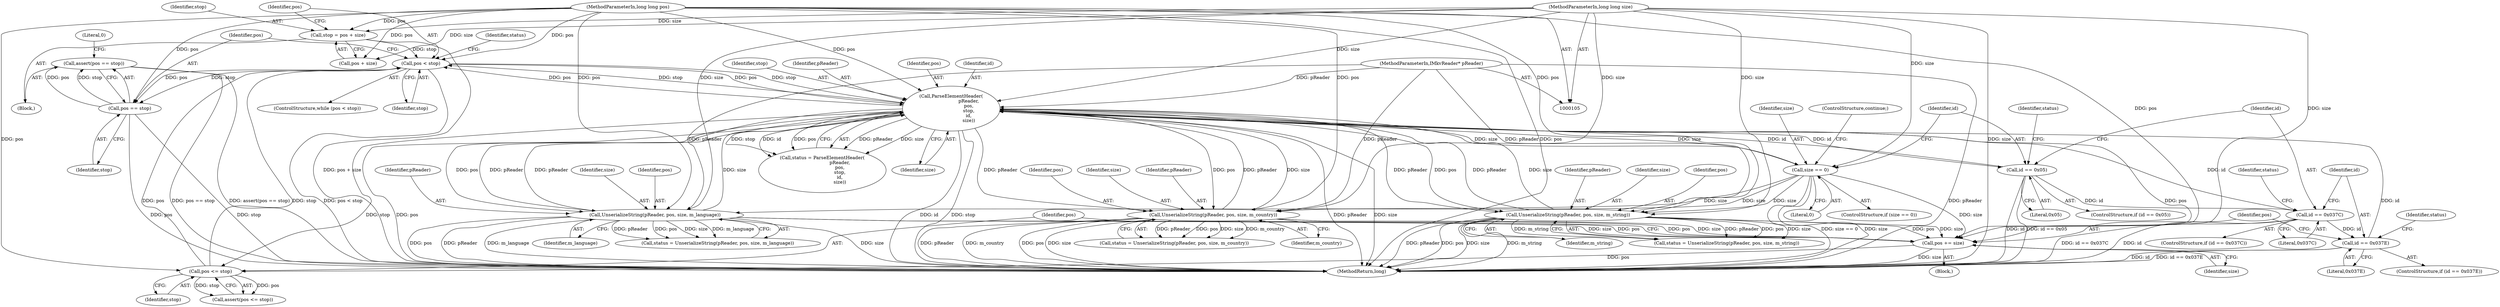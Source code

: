 digraph "1_Android_04839626ed859623901ebd3a5fd483982186b59d_165@API" {
"1000200" [label="(Call,assert(pos == stop))"];
"1000201" [label="(Call,pos == stop)"];
"1000117" [label="(Call,pos < stop)"];
"1000126" [label="(Call,ParseElementHeader(\n                        pReader,\n                        pos,\n                        stop,\n                        id,\n                        size))"];
"1000167" [label="(Call,UnserializeString(pReader, pos, size, m_language))"];
"1000106" [label="(MethodParameterIn,IMkvReader* pReader)"];
"1000107" [label="(MethodParameterIn,long long pos)"];
"1000139" [label="(Call,size == 0)"];
"1000108" [label="(MethodParameterIn,long long size)"];
"1000184" [label="(Call,UnserializeString(pReader, pos, size, m_country))"];
"1000150" [label="(Call,UnserializeString(pReader, pos, size, m_string))"];
"1000178" [label="(Call,id == 0x037E)"];
"1000161" [label="(Call,id == 0x037C)"];
"1000144" [label="(Call,id == 0x05)"];
"1000197" [label="(Call,pos <= stop)"];
"1000193" [label="(Call,pos += size)"];
"1000111" [label="(Call,stop = pos + size)"];
"1000150" [label="(Call,UnserializeString(pReader, pos, size, m_string))"];
"1000120" [label="(Block,)"];
"1000109" [label="(Block,)"];
"1000124" [label="(Call,status = ParseElementHeader(\n                        pReader,\n                        pos,\n                        stop,\n                        id,\n                        size))"];
"1000171" [label="(Identifier,m_language)"];
"1000141" [label="(Literal,0)"];
"1000149" [label="(Identifier,status)"];
"1000151" [label="(Identifier,pReader)"];
"1000201" [label="(Call,pos == stop)"];
"1000126" [label="(Call,ParseElementHeader(\n                        pReader,\n                        pos,\n                        stop,\n                        id,\n                        size))"];
"1000153" [label="(Identifier,size)"];
"1000167" [label="(Call,UnserializeString(pReader, pos, size, m_language))"];
"1000202" [label="(Identifier,pos)"];
"1000193" [label="(Call,pos += size)"];
"1000160" [label="(ControlStructure,if (id == 0x037C))"];
"1000162" [label="(Identifier,id)"];
"1000146" [label="(Literal,0x05)"];
"1000129" [label="(Identifier,stop)"];
"1000198" [label="(Identifier,pos)"];
"1000184" [label="(Call,UnserializeString(pReader, pos, size, m_country))"];
"1000165" [label="(Call,status = UnserializeString(pReader, pos, size, m_language))"];
"1000197" [label="(Call,pos <= stop)"];
"1000127" [label="(Identifier,pReader)"];
"1000152" [label="(Identifier,pos)"];
"1000180" [label="(Literal,0x037E)"];
"1000118" [label="(Identifier,pos)"];
"1000177" [label="(ControlStructure,if (id == 0x037E))"];
"1000178" [label="(Call,id == 0x037E)"];
"1000119" [label="(Identifier,stop)"];
"1000195" [label="(Identifier,size)"];
"1000194" [label="(Identifier,pos)"];
"1000112" [label="(Identifier,stop)"];
"1000139" [label="(Call,size == 0)"];
"1000125" [label="(Identifier,status)"];
"1000182" [label="(Call,status = UnserializeString(pReader, pos, size, m_country))"];
"1000107" [label="(MethodParameterIn,long long pos)"];
"1000161" [label="(Call,id == 0x037C)"];
"1000170" [label="(Identifier,size)"];
"1000186" [label="(Identifier,pos)"];
"1000163" [label="(Literal,0x037C)"];
"1000143" [label="(ControlStructure,if (id == 0x05))"];
"1000131" [label="(Identifier,size)"];
"1000166" [label="(Identifier,status)"];
"1000188" [label="(Identifier,m_country)"];
"1000200" [label="(Call,assert(pos == stop))"];
"1000187" [label="(Identifier,size)"];
"1000148" [label="(Call,status = UnserializeString(pReader, pos, size, m_string))"];
"1000106" [label="(MethodParameterIn,IMkvReader* pReader)"];
"1000128" [label="(Identifier,pos)"];
"1000116" [label="(ControlStructure,while (pos < stop))"];
"1000183" [label="(Identifier,status)"];
"1000138" [label="(ControlStructure,if (size == 0))"];
"1000179" [label="(Identifier,id)"];
"1000199" [label="(Identifier,stop)"];
"1000111" [label="(Call,stop = pos + size)"];
"1000113" [label="(Call,pos + size)"];
"1000206" [label="(MethodReturn,long)"];
"1000169" [label="(Identifier,pos)"];
"1000108" [label="(MethodParameterIn,long long size)"];
"1000140" [label="(Identifier,size)"];
"1000145" [label="(Identifier,id)"];
"1000142" [label="(ControlStructure,continue;)"];
"1000154" [label="(Identifier,m_string)"];
"1000205" [label="(Literal,0)"];
"1000203" [label="(Identifier,stop)"];
"1000117" [label="(Call,pos < stop)"];
"1000196" [label="(Call,assert(pos <= stop))"];
"1000168" [label="(Identifier,pReader)"];
"1000185" [label="(Identifier,pReader)"];
"1000144" [label="(Call,id == 0x05)"];
"1000130" [label="(Identifier,id)"];
"1000200" -> "1000109"  [label="AST: "];
"1000200" -> "1000201"  [label="CFG: "];
"1000201" -> "1000200"  [label="AST: "];
"1000205" -> "1000200"  [label="CFG: "];
"1000200" -> "1000206"  [label="DDG: pos == stop"];
"1000200" -> "1000206"  [label="DDG: assert(pos == stop)"];
"1000201" -> "1000200"  [label="DDG: pos"];
"1000201" -> "1000200"  [label="DDG: stop"];
"1000201" -> "1000203"  [label="CFG: "];
"1000202" -> "1000201"  [label="AST: "];
"1000203" -> "1000201"  [label="AST: "];
"1000201" -> "1000206"  [label="DDG: stop"];
"1000201" -> "1000206"  [label="DDG: pos"];
"1000117" -> "1000201"  [label="DDG: pos"];
"1000117" -> "1000201"  [label="DDG: stop"];
"1000107" -> "1000201"  [label="DDG: pos"];
"1000117" -> "1000116"  [label="AST: "];
"1000117" -> "1000119"  [label="CFG: "];
"1000118" -> "1000117"  [label="AST: "];
"1000119" -> "1000117"  [label="AST: "];
"1000125" -> "1000117"  [label="CFG: "];
"1000202" -> "1000117"  [label="CFG: "];
"1000117" -> "1000206"  [label="DDG: pos < stop"];
"1000126" -> "1000117"  [label="DDG: pos"];
"1000126" -> "1000117"  [label="DDG: stop"];
"1000197" -> "1000117"  [label="DDG: pos"];
"1000197" -> "1000117"  [label="DDG: stop"];
"1000107" -> "1000117"  [label="DDG: pos"];
"1000111" -> "1000117"  [label="DDG: stop"];
"1000117" -> "1000126"  [label="DDG: pos"];
"1000117" -> "1000126"  [label="DDG: stop"];
"1000126" -> "1000124"  [label="AST: "];
"1000126" -> "1000131"  [label="CFG: "];
"1000127" -> "1000126"  [label="AST: "];
"1000128" -> "1000126"  [label="AST: "];
"1000129" -> "1000126"  [label="AST: "];
"1000130" -> "1000126"  [label="AST: "];
"1000131" -> "1000126"  [label="AST: "];
"1000124" -> "1000126"  [label="CFG: "];
"1000126" -> "1000206"  [label="DDG: pos"];
"1000126" -> "1000206"  [label="DDG: id"];
"1000126" -> "1000206"  [label="DDG: stop"];
"1000126" -> "1000206"  [label="DDG: pReader"];
"1000126" -> "1000206"  [label="DDG: size"];
"1000126" -> "1000124"  [label="DDG: pReader"];
"1000126" -> "1000124"  [label="DDG: size"];
"1000126" -> "1000124"  [label="DDG: stop"];
"1000126" -> "1000124"  [label="DDG: id"];
"1000126" -> "1000124"  [label="DDG: pos"];
"1000167" -> "1000126"  [label="DDG: pReader"];
"1000167" -> "1000126"  [label="DDG: size"];
"1000184" -> "1000126"  [label="DDG: pReader"];
"1000184" -> "1000126"  [label="DDG: size"];
"1000150" -> "1000126"  [label="DDG: pReader"];
"1000150" -> "1000126"  [label="DDG: size"];
"1000106" -> "1000126"  [label="DDG: pReader"];
"1000107" -> "1000126"  [label="DDG: pos"];
"1000178" -> "1000126"  [label="DDG: id"];
"1000144" -> "1000126"  [label="DDG: id"];
"1000161" -> "1000126"  [label="DDG: id"];
"1000139" -> "1000126"  [label="DDG: size"];
"1000108" -> "1000126"  [label="DDG: size"];
"1000126" -> "1000139"  [label="DDG: size"];
"1000126" -> "1000144"  [label="DDG: id"];
"1000126" -> "1000150"  [label="DDG: pReader"];
"1000126" -> "1000150"  [label="DDG: pos"];
"1000126" -> "1000167"  [label="DDG: pReader"];
"1000126" -> "1000167"  [label="DDG: pos"];
"1000126" -> "1000184"  [label="DDG: pReader"];
"1000126" -> "1000184"  [label="DDG: pos"];
"1000126" -> "1000193"  [label="DDG: pos"];
"1000126" -> "1000197"  [label="DDG: stop"];
"1000167" -> "1000165"  [label="AST: "];
"1000167" -> "1000171"  [label="CFG: "];
"1000168" -> "1000167"  [label="AST: "];
"1000169" -> "1000167"  [label="AST: "];
"1000170" -> "1000167"  [label="AST: "];
"1000171" -> "1000167"  [label="AST: "];
"1000165" -> "1000167"  [label="CFG: "];
"1000167" -> "1000206"  [label="DDG: pos"];
"1000167" -> "1000206"  [label="DDG: pReader"];
"1000167" -> "1000206"  [label="DDG: m_language"];
"1000167" -> "1000206"  [label="DDG: size"];
"1000167" -> "1000165"  [label="DDG: pReader"];
"1000167" -> "1000165"  [label="DDG: pos"];
"1000167" -> "1000165"  [label="DDG: size"];
"1000167" -> "1000165"  [label="DDG: m_language"];
"1000106" -> "1000167"  [label="DDG: pReader"];
"1000107" -> "1000167"  [label="DDG: pos"];
"1000139" -> "1000167"  [label="DDG: size"];
"1000108" -> "1000167"  [label="DDG: size"];
"1000167" -> "1000193"  [label="DDG: size"];
"1000167" -> "1000193"  [label="DDG: pos"];
"1000106" -> "1000105"  [label="AST: "];
"1000106" -> "1000206"  [label="DDG: pReader"];
"1000106" -> "1000150"  [label="DDG: pReader"];
"1000106" -> "1000184"  [label="DDG: pReader"];
"1000107" -> "1000105"  [label="AST: "];
"1000107" -> "1000206"  [label="DDG: pos"];
"1000107" -> "1000111"  [label="DDG: pos"];
"1000107" -> "1000113"  [label="DDG: pos"];
"1000107" -> "1000150"  [label="DDG: pos"];
"1000107" -> "1000184"  [label="DDG: pos"];
"1000107" -> "1000193"  [label="DDG: pos"];
"1000107" -> "1000197"  [label="DDG: pos"];
"1000139" -> "1000138"  [label="AST: "];
"1000139" -> "1000141"  [label="CFG: "];
"1000140" -> "1000139"  [label="AST: "];
"1000141" -> "1000139"  [label="AST: "];
"1000142" -> "1000139"  [label="CFG: "];
"1000145" -> "1000139"  [label="CFG: "];
"1000139" -> "1000206"  [label="DDG: size == 0"];
"1000139" -> "1000206"  [label="DDG: size"];
"1000108" -> "1000139"  [label="DDG: size"];
"1000139" -> "1000150"  [label="DDG: size"];
"1000139" -> "1000184"  [label="DDG: size"];
"1000139" -> "1000193"  [label="DDG: size"];
"1000108" -> "1000105"  [label="AST: "];
"1000108" -> "1000206"  [label="DDG: size"];
"1000108" -> "1000111"  [label="DDG: size"];
"1000108" -> "1000113"  [label="DDG: size"];
"1000108" -> "1000150"  [label="DDG: size"];
"1000108" -> "1000184"  [label="DDG: size"];
"1000108" -> "1000193"  [label="DDG: size"];
"1000184" -> "1000182"  [label="AST: "];
"1000184" -> "1000188"  [label="CFG: "];
"1000185" -> "1000184"  [label="AST: "];
"1000186" -> "1000184"  [label="AST: "];
"1000187" -> "1000184"  [label="AST: "];
"1000188" -> "1000184"  [label="AST: "];
"1000182" -> "1000184"  [label="CFG: "];
"1000184" -> "1000206"  [label="DDG: size"];
"1000184" -> "1000206"  [label="DDG: pReader"];
"1000184" -> "1000206"  [label="DDG: m_country"];
"1000184" -> "1000206"  [label="DDG: pos"];
"1000184" -> "1000182"  [label="DDG: pReader"];
"1000184" -> "1000182"  [label="DDG: pos"];
"1000184" -> "1000182"  [label="DDG: size"];
"1000184" -> "1000182"  [label="DDG: m_country"];
"1000184" -> "1000193"  [label="DDG: size"];
"1000184" -> "1000193"  [label="DDG: pos"];
"1000150" -> "1000148"  [label="AST: "];
"1000150" -> "1000154"  [label="CFG: "];
"1000151" -> "1000150"  [label="AST: "];
"1000152" -> "1000150"  [label="AST: "];
"1000153" -> "1000150"  [label="AST: "];
"1000154" -> "1000150"  [label="AST: "];
"1000148" -> "1000150"  [label="CFG: "];
"1000150" -> "1000206"  [label="DDG: m_string"];
"1000150" -> "1000206"  [label="DDG: pReader"];
"1000150" -> "1000206"  [label="DDG: pos"];
"1000150" -> "1000206"  [label="DDG: size"];
"1000150" -> "1000148"  [label="DDG: pReader"];
"1000150" -> "1000148"  [label="DDG: pos"];
"1000150" -> "1000148"  [label="DDG: size"];
"1000150" -> "1000148"  [label="DDG: m_string"];
"1000150" -> "1000193"  [label="DDG: size"];
"1000150" -> "1000193"  [label="DDG: pos"];
"1000178" -> "1000177"  [label="AST: "];
"1000178" -> "1000180"  [label="CFG: "];
"1000179" -> "1000178"  [label="AST: "];
"1000180" -> "1000178"  [label="AST: "];
"1000183" -> "1000178"  [label="CFG: "];
"1000194" -> "1000178"  [label="CFG: "];
"1000178" -> "1000206"  [label="DDG: id"];
"1000178" -> "1000206"  [label="DDG: id == 0x037E"];
"1000161" -> "1000178"  [label="DDG: id"];
"1000161" -> "1000160"  [label="AST: "];
"1000161" -> "1000163"  [label="CFG: "];
"1000162" -> "1000161"  [label="AST: "];
"1000163" -> "1000161"  [label="AST: "];
"1000166" -> "1000161"  [label="CFG: "];
"1000179" -> "1000161"  [label="CFG: "];
"1000161" -> "1000206"  [label="DDG: id"];
"1000161" -> "1000206"  [label="DDG: id == 0x037C"];
"1000144" -> "1000161"  [label="DDG: id"];
"1000144" -> "1000143"  [label="AST: "];
"1000144" -> "1000146"  [label="CFG: "];
"1000145" -> "1000144"  [label="AST: "];
"1000146" -> "1000144"  [label="AST: "];
"1000149" -> "1000144"  [label="CFG: "];
"1000162" -> "1000144"  [label="CFG: "];
"1000144" -> "1000206"  [label="DDG: id == 0x05"];
"1000144" -> "1000206"  [label="DDG: id"];
"1000197" -> "1000196"  [label="AST: "];
"1000197" -> "1000199"  [label="CFG: "];
"1000198" -> "1000197"  [label="AST: "];
"1000199" -> "1000197"  [label="AST: "];
"1000196" -> "1000197"  [label="CFG: "];
"1000197" -> "1000196"  [label="DDG: pos"];
"1000197" -> "1000196"  [label="DDG: stop"];
"1000193" -> "1000197"  [label="DDG: pos"];
"1000193" -> "1000120"  [label="AST: "];
"1000193" -> "1000195"  [label="CFG: "];
"1000194" -> "1000193"  [label="AST: "];
"1000195" -> "1000193"  [label="AST: "];
"1000198" -> "1000193"  [label="CFG: "];
"1000193" -> "1000206"  [label="DDG: size"];
"1000111" -> "1000109"  [label="AST: "];
"1000111" -> "1000113"  [label="CFG: "];
"1000112" -> "1000111"  [label="AST: "];
"1000113" -> "1000111"  [label="AST: "];
"1000118" -> "1000111"  [label="CFG: "];
"1000111" -> "1000206"  [label="DDG: pos + size"];
}
